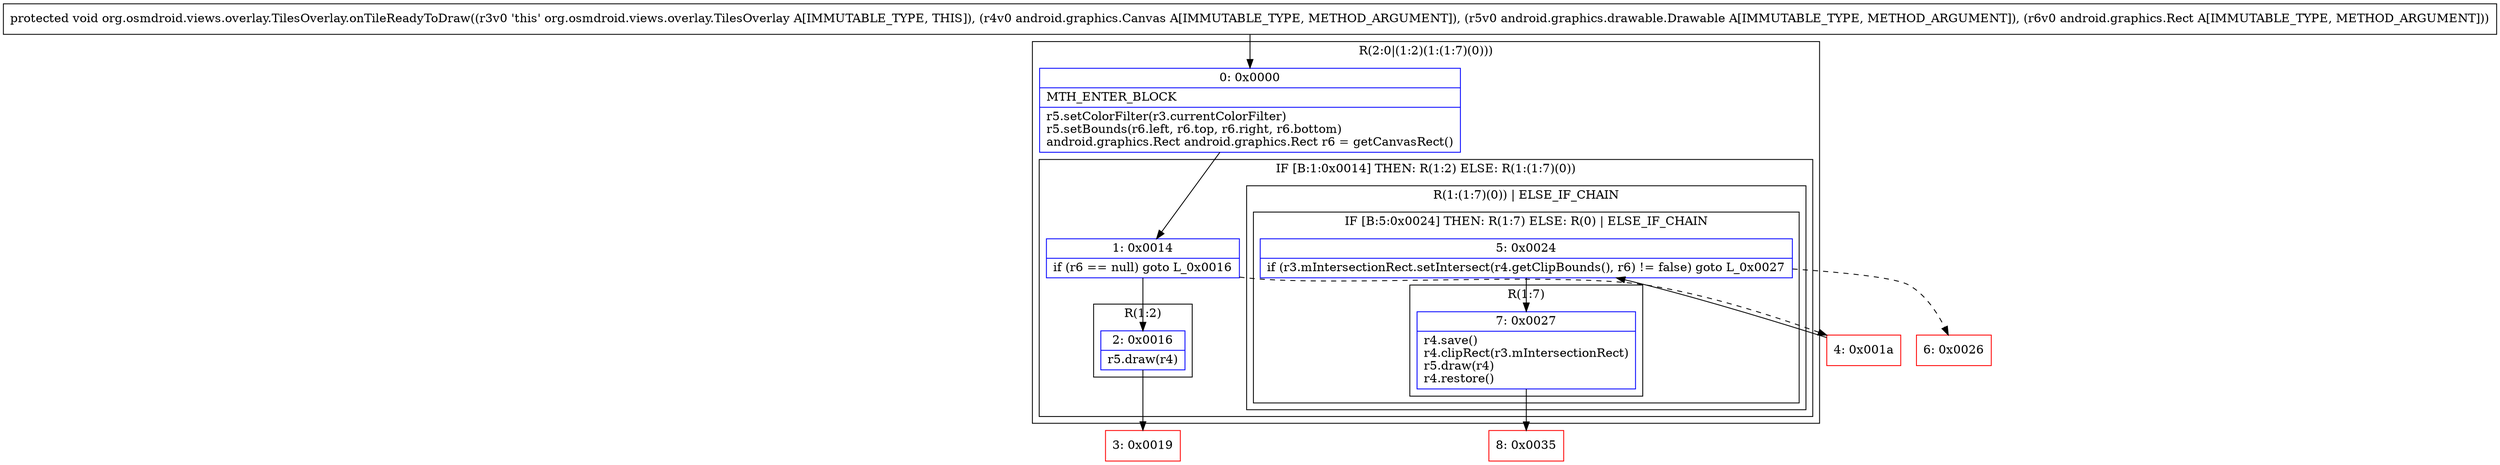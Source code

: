digraph "CFG fororg.osmdroid.views.overlay.TilesOverlay.onTileReadyToDraw(Landroid\/graphics\/Canvas;Landroid\/graphics\/drawable\/Drawable;Landroid\/graphics\/Rect;)V" {
subgraph cluster_Region_1742533916 {
label = "R(2:0|(1:2)(1:(1:7)(0)))";
node [shape=record,color=blue];
Node_0 [shape=record,label="{0\:\ 0x0000|MTH_ENTER_BLOCK\l|r5.setColorFilter(r3.currentColorFilter)\lr5.setBounds(r6.left, r6.top, r6.right, r6.bottom)\landroid.graphics.Rect android.graphics.Rect r6 = getCanvasRect()\l}"];
subgraph cluster_IfRegion_507561794 {
label = "IF [B:1:0x0014] THEN: R(1:2) ELSE: R(1:(1:7)(0))";
node [shape=record,color=blue];
Node_1 [shape=record,label="{1\:\ 0x0014|if (r6 == null) goto L_0x0016\l}"];
subgraph cluster_Region_1514237786 {
label = "R(1:2)";
node [shape=record,color=blue];
Node_2 [shape=record,label="{2\:\ 0x0016|r5.draw(r4)\l}"];
}
subgraph cluster_Region_409975255 {
label = "R(1:(1:7)(0)) | ELSE_IF_CHAIN\l";
node [shape=record,color=blue];
subgraph cluster_IfRegion_1383225894 {
label = "IF [B:5:0x0024] THEN: R(1:7) ELSE: R(0) | ELSE_IF_CHAIN\l";
node [shape=record,color=blue];
Node_5 [shape=record,label="{5\:\ 0x0024|if (r3.mIntersectionRect.setIntersect(r4.getClipBounds(), r6) != false) goto L_0x0027\l}"];
subgraph cluster_Region_1663085994 {
label = "R(1:7)";
node [shape=record,color=blue];
Node_7 [shape=record,label="{7\:\ 0x0027|r4.save()\lr4.clipRect(r3.mIntersectionRect)\lr5.draw(r4)\lr4.restore()\l}"];
}
subgraph cluster_Region_1375387927 {
label = "R(0)";
node [shape=record,color=blue];
}
}
}
}
}
Node_3 [shape=record,color=red,label="{3\:\ 0x0019}"];
Node_4 [shape=record,color=red,label="{4\:\ 0x001a}"];
Node_6 [shape=record,color=red,label="{6\:\ 0x0026}"];
Node_8 [shape=record,color=red,label="{8\:\ 0x0035}"];
MethodNode[shape=record,label="{protected void org.osmdroid.views.overlay.TilesOverlay.onTileReadyToDraw((r3v0 'this' org.osmdroid.views.overlay.TilesOverlay A[IMMUTABLE_TYPE, THIS]), (r4v0 android.graphics.Canvas A[IMMUTABLE_TYPE, METHOD_ARGUMENT]), (r5v0 android.graphics.drawable.Drawable A[IMMUTABLE_TYPE, METHOD_ARGUMENT]), (r6v0 android.graphics.Rect A[IMMUTABLE_TYPE, METHOD_ARGUMENT])) }"];
MethodNode -> Node_0;
Node_0 -> Node_1;
Node_1 -> Node_2;
Node_1 -> Node_4[style=dashed];
Node_2 -> Node_3;
Node_5 -> Node_6[style=dashed];
Node_5 -> Node_7;
Node_7 -> Node_8;
Node_4 -> Node_5;
}

